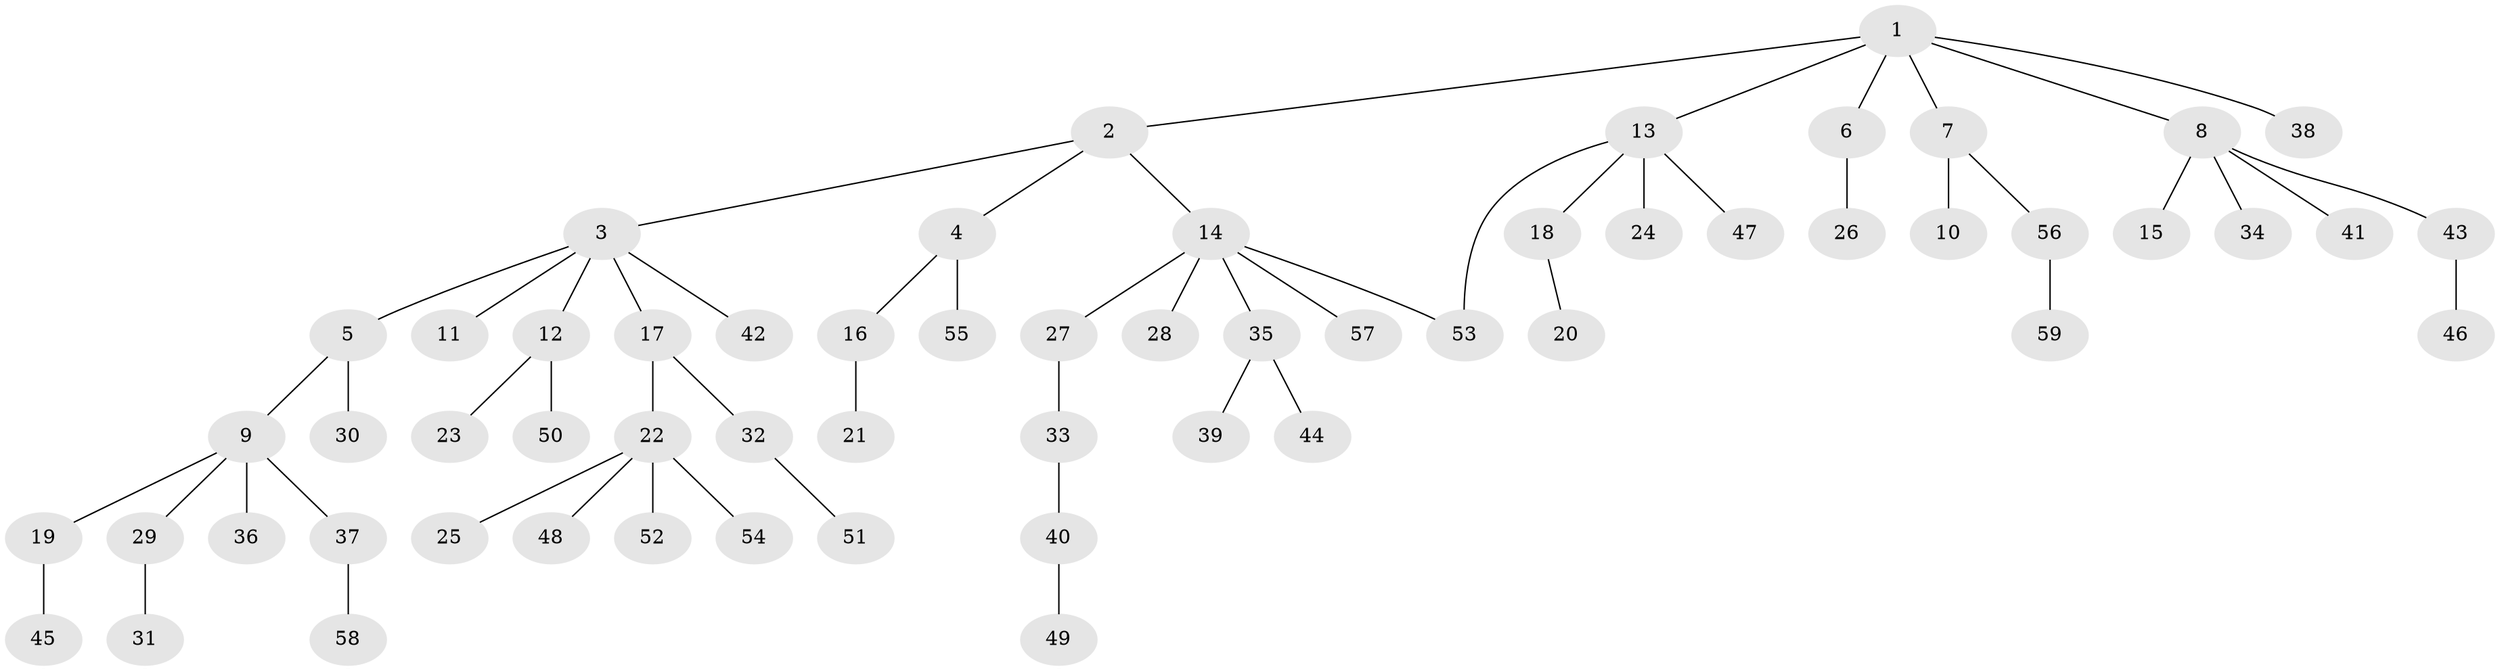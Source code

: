 // Generated by graph-tools (version 1.1) at 2025/34/03/09/25 02:34:14]
// undirected, 59 vertices, 59 edges
graph export_dot {
graph [start="1"]
  node [color=gray90,style=filled];
  1;
  2;
  3;
  4;
  5;
  6;
  7;
  8;
  9;
  10;
  11;
  12;
  13;
  14;
  15;
  16;
  17;
  18;
  19;
  20;
  21;
  22;
  23;
  24;
  25;
  26;
  27;
  28;
  29;
  30;
  31;
  32;
  33;
  34;
  35;
  36;
  37;
  38;
  39;
  40;
  41;
  42;
  43;
  44;
  45;
  46;
  47;
  48;
  49;
  50;
  51;
  52;
  53;
  54;
  55;
  56;
  57;
  58;
  59;
  1 -- 2;
  1 -- 6;
  1 -- 7;
  1 -- 8;
  1 -- 13;
  1 -- 38;
  2 -- 3;
  2 -- 4;
  2 -- 14;
  3 -- 5;
  3 -- 11;
  3 -- 12;
  3 -- 17;
  3 -- 42;
  4 -- 16;
  4 -- 55;
  5 -- 9;
  5 -- 30;
  6 -- 26;
  7 -- 10;
  7 -- 56;
  8 -- 15;
  8 -- 34;
  8 -- 41;
  8 -- 43;
  9 -- 19;
  9 -- 29;
  9 -- 36;
  9 -- 37;
  12 -- 23;
  12 -- 50;
  13 -- 18;
  13 -- 24;
  13 -- 47;
  13 -- 53;
  14 -- 27;
  14 -- 28;
  14 -- 35;
  14 -- 57;
  14 -- 53;
  16 -- 21;
  17 -- 22;
  17 -- 32;
  18 -- 20;
  19 -- 45;
  22 -- 25;
  22 -- 48;
  22 -- 52;
  22 -- 54;
  27 -- 33;
  29 -- 31;
  32 -- 51;
  33 -- 40;
  35 -- 39;
  35 -- 44;
  37 -- 58;
  40 -- 49;
  43 -- 46;
  56 -- 59;
}

